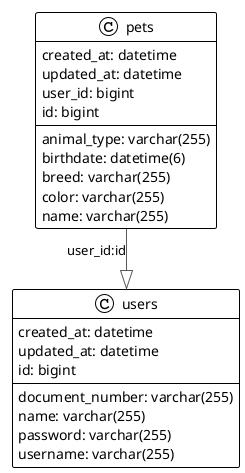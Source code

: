 @startuml

!theme plain
top to bottom direction
skinparam linetype ortho

class pets {
   animal_type: varchar(255)
   birthdate: datetime(6)
   breed: varchar(255)
   color: varchar(255)
   created_at: datetime
   name: varchar(255)
   updated_at: datetime
   user_id: bigint
   id: bigint
}
class users {
   created_at: datetime
   document_number: varchar(255)
   name: varchar(255)
   password: varchar(255)
   updated_at: datetime
   username: varchar(255)
   id: bigint
}

pets   -[#595959,plain]-^  users : "user_id:id"
@enduml
